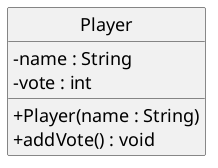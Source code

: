 @startuml
skinparam classAttributeIconSize 0
skinparam monochrome true
skinparam classFontSize 18
skinparam classFontName Menlo
skinparam classAttributeFontSize 18
skinparam classAttributeFontName Menlo
skinparam shadowing false

hide circle

class Player {
- name : String
- vote : int
+ Player(name : String)
+ addVote() : void
}

@enduml